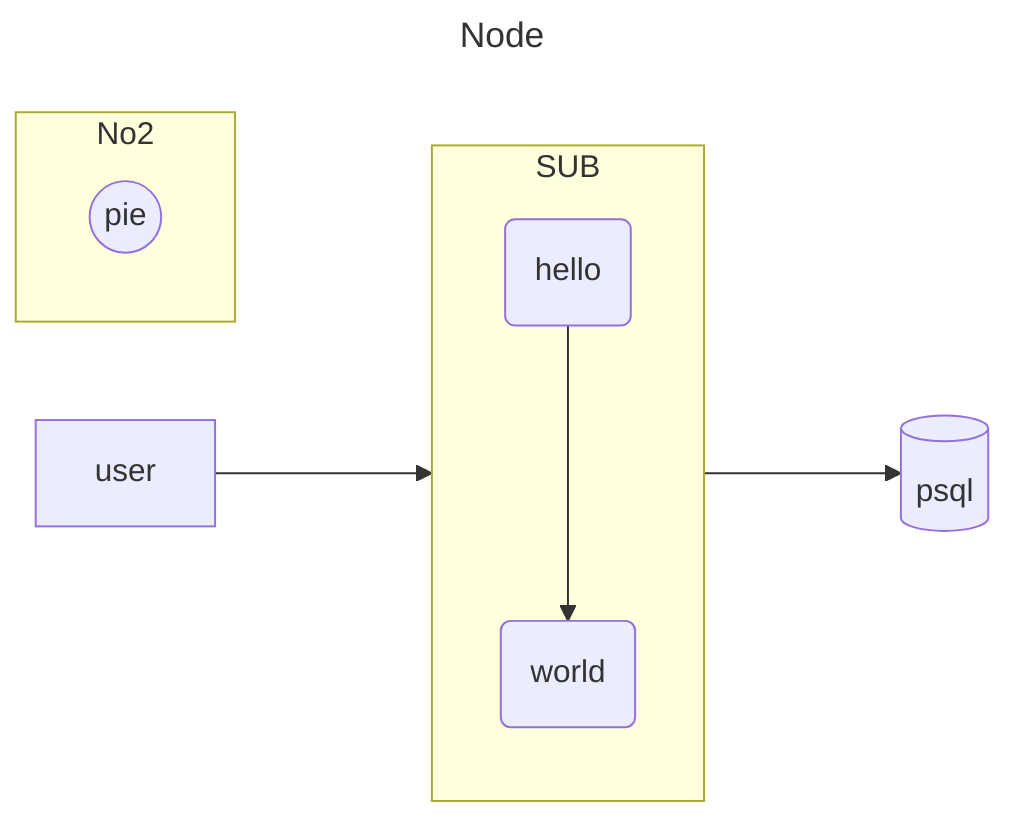 ---
title: Node
---

flowchart LR
    subgraph SUB
        direction TB
        id1(hello)--->id2(world)
    end
    idMain[user]--->SUB--->db[(psql)]

    subgraph No2
        direction LR
        idCircle1((pie))
    end